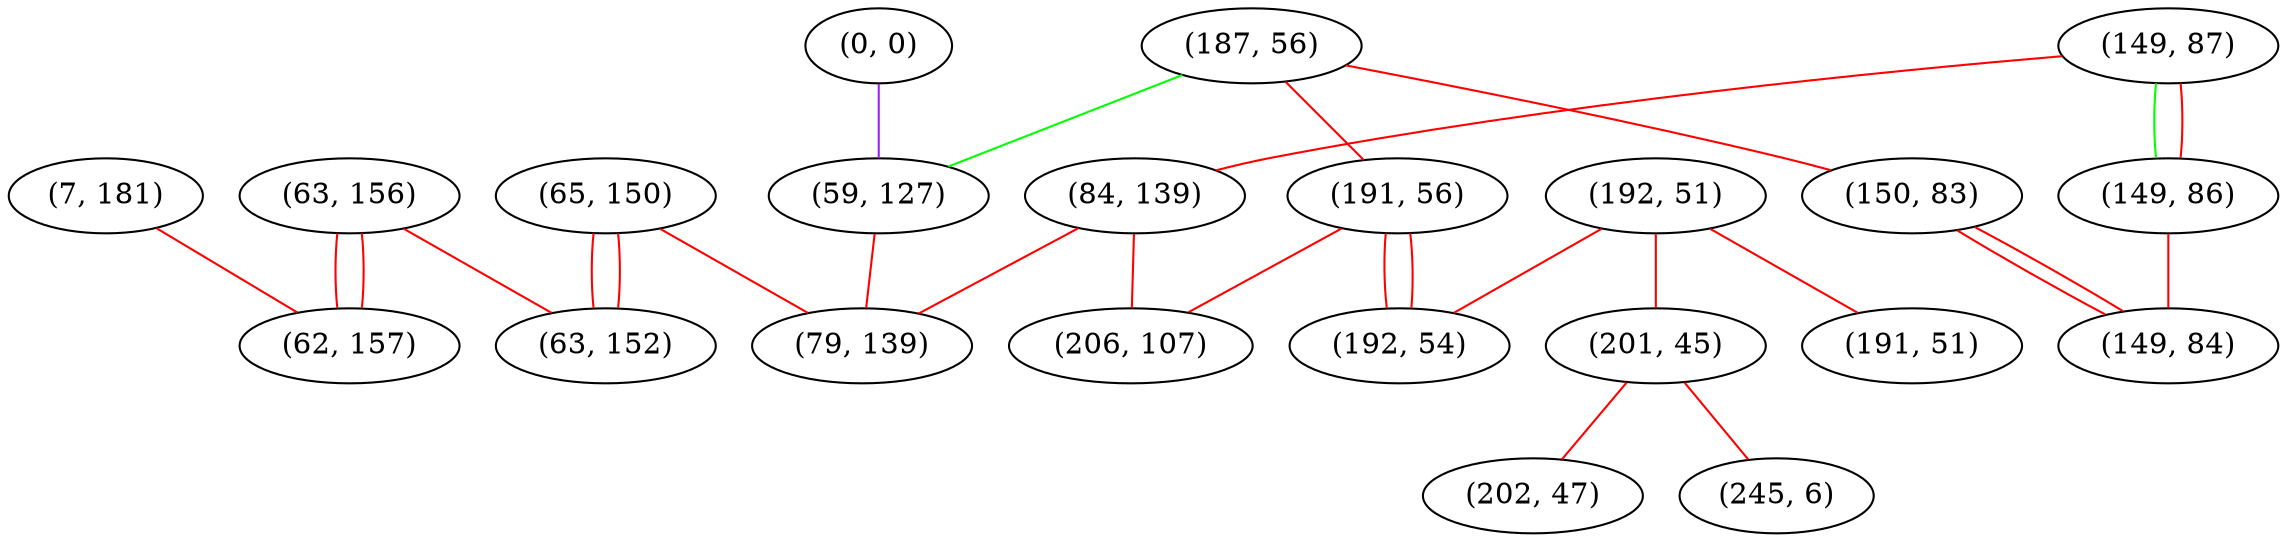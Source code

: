 graph "" {
"(63, 156)";
"(187, 56)";
"(192, 51)";
"(149, 87)";
"(191, 56)";
"(65, 150)";
"(149, 86)";
"(84, 139)";
"(206, 107)";
"(201, 45)";
"(0, 0)";
"(191, 51)";
"(150, 83)";
"(59, 127)";
"(192, 54)";
"(149, 84)";
"(7, 181)";
"(62, 157)";
"(202, 47)";
"(79, 139)";
"(63, 152)";
"(245, 6)";
"(63, 156)" -- "(63, 152)"  [color=red, key=0, weight=1];
"(63, 156)" -- "(62, 157)"  [color=red, key=0, weight=1];
"(63, 156)" -- "(62, 157)"  [color=red, key=1, weight=1];
"(187, 56)" -- "(150, 83)"  [color=red, key=0, weight=1];
"(187, 56)" -- "(59, 127)"  [color=green, key=0, weight=2];
"(187, 56)" -- "(191, 56)"  [color=red, key=0, weight=1];
"(192, 51)" -- "(192, 54)"  [color=red, key=0, weight=1];
"(192, 51)" -- "(201, 45)"  [color=red, key=0, weight=1];
"(192, 51)" -- "(191, 51)"  [color=red, key=0, weight=1];
"(149, 87)" -- "(149, 86)"  [color=green, key=0, weight=2];
"(149, 87)" -- "(149, 86)"  [color=red, key=1, weight=1];
"(149, 87)" -- "(84, 139)"  [color=red, key=0, weight=1];
"(191, 56)" -- "(206, 107)"  [color=red, key=0, weight=1];
"(191, 56)" -- "(192, 54)"  [color=red, key=0, weight=1];
"(191, 56)" -- "(192, 54)"  [color=red, key=1, weight=1];
"(65, 150)" -- "(79, 139)"  [color=red, key=0, weight=1];
"(65, 150)" -- "(63, 152)"  [color=red, key=0, weight=1];
"(65, 150)" -- "(63, 152)"  [color=red, key=1, weight=1];
"(149, 86)" -- "(149, 84)"  [color=red, key=0, weight=1];
"(84, 139)" -- "(206, 107)"  [color=red, key=0, weight=1];
"(84, 139)" -- "(79, 139)"  [color=red, key=0, weight=1];
"(201, 45)" -- "(202, 47)"  [color=red, key=0, weight=1];
"(201, 45)" -- "(245, 6)"  [color=red, key=0, weight=1];
"(0, 0)" -- "(59, 127)"  [color=purple, key=0, weight=4];
"(150, 83)" -- "(149, 84)"  [color=red, key=0, weight=1];
"(150, 83)" -- "(149, 84)"  [color=red, key=1, weight=1];
"(59, 127)" -- "(79, 139)"  [color=red, key=0, weight=1];
"(7, 181)" -- "(62, 157)"  [color=red, key=0, weight=1];
}
